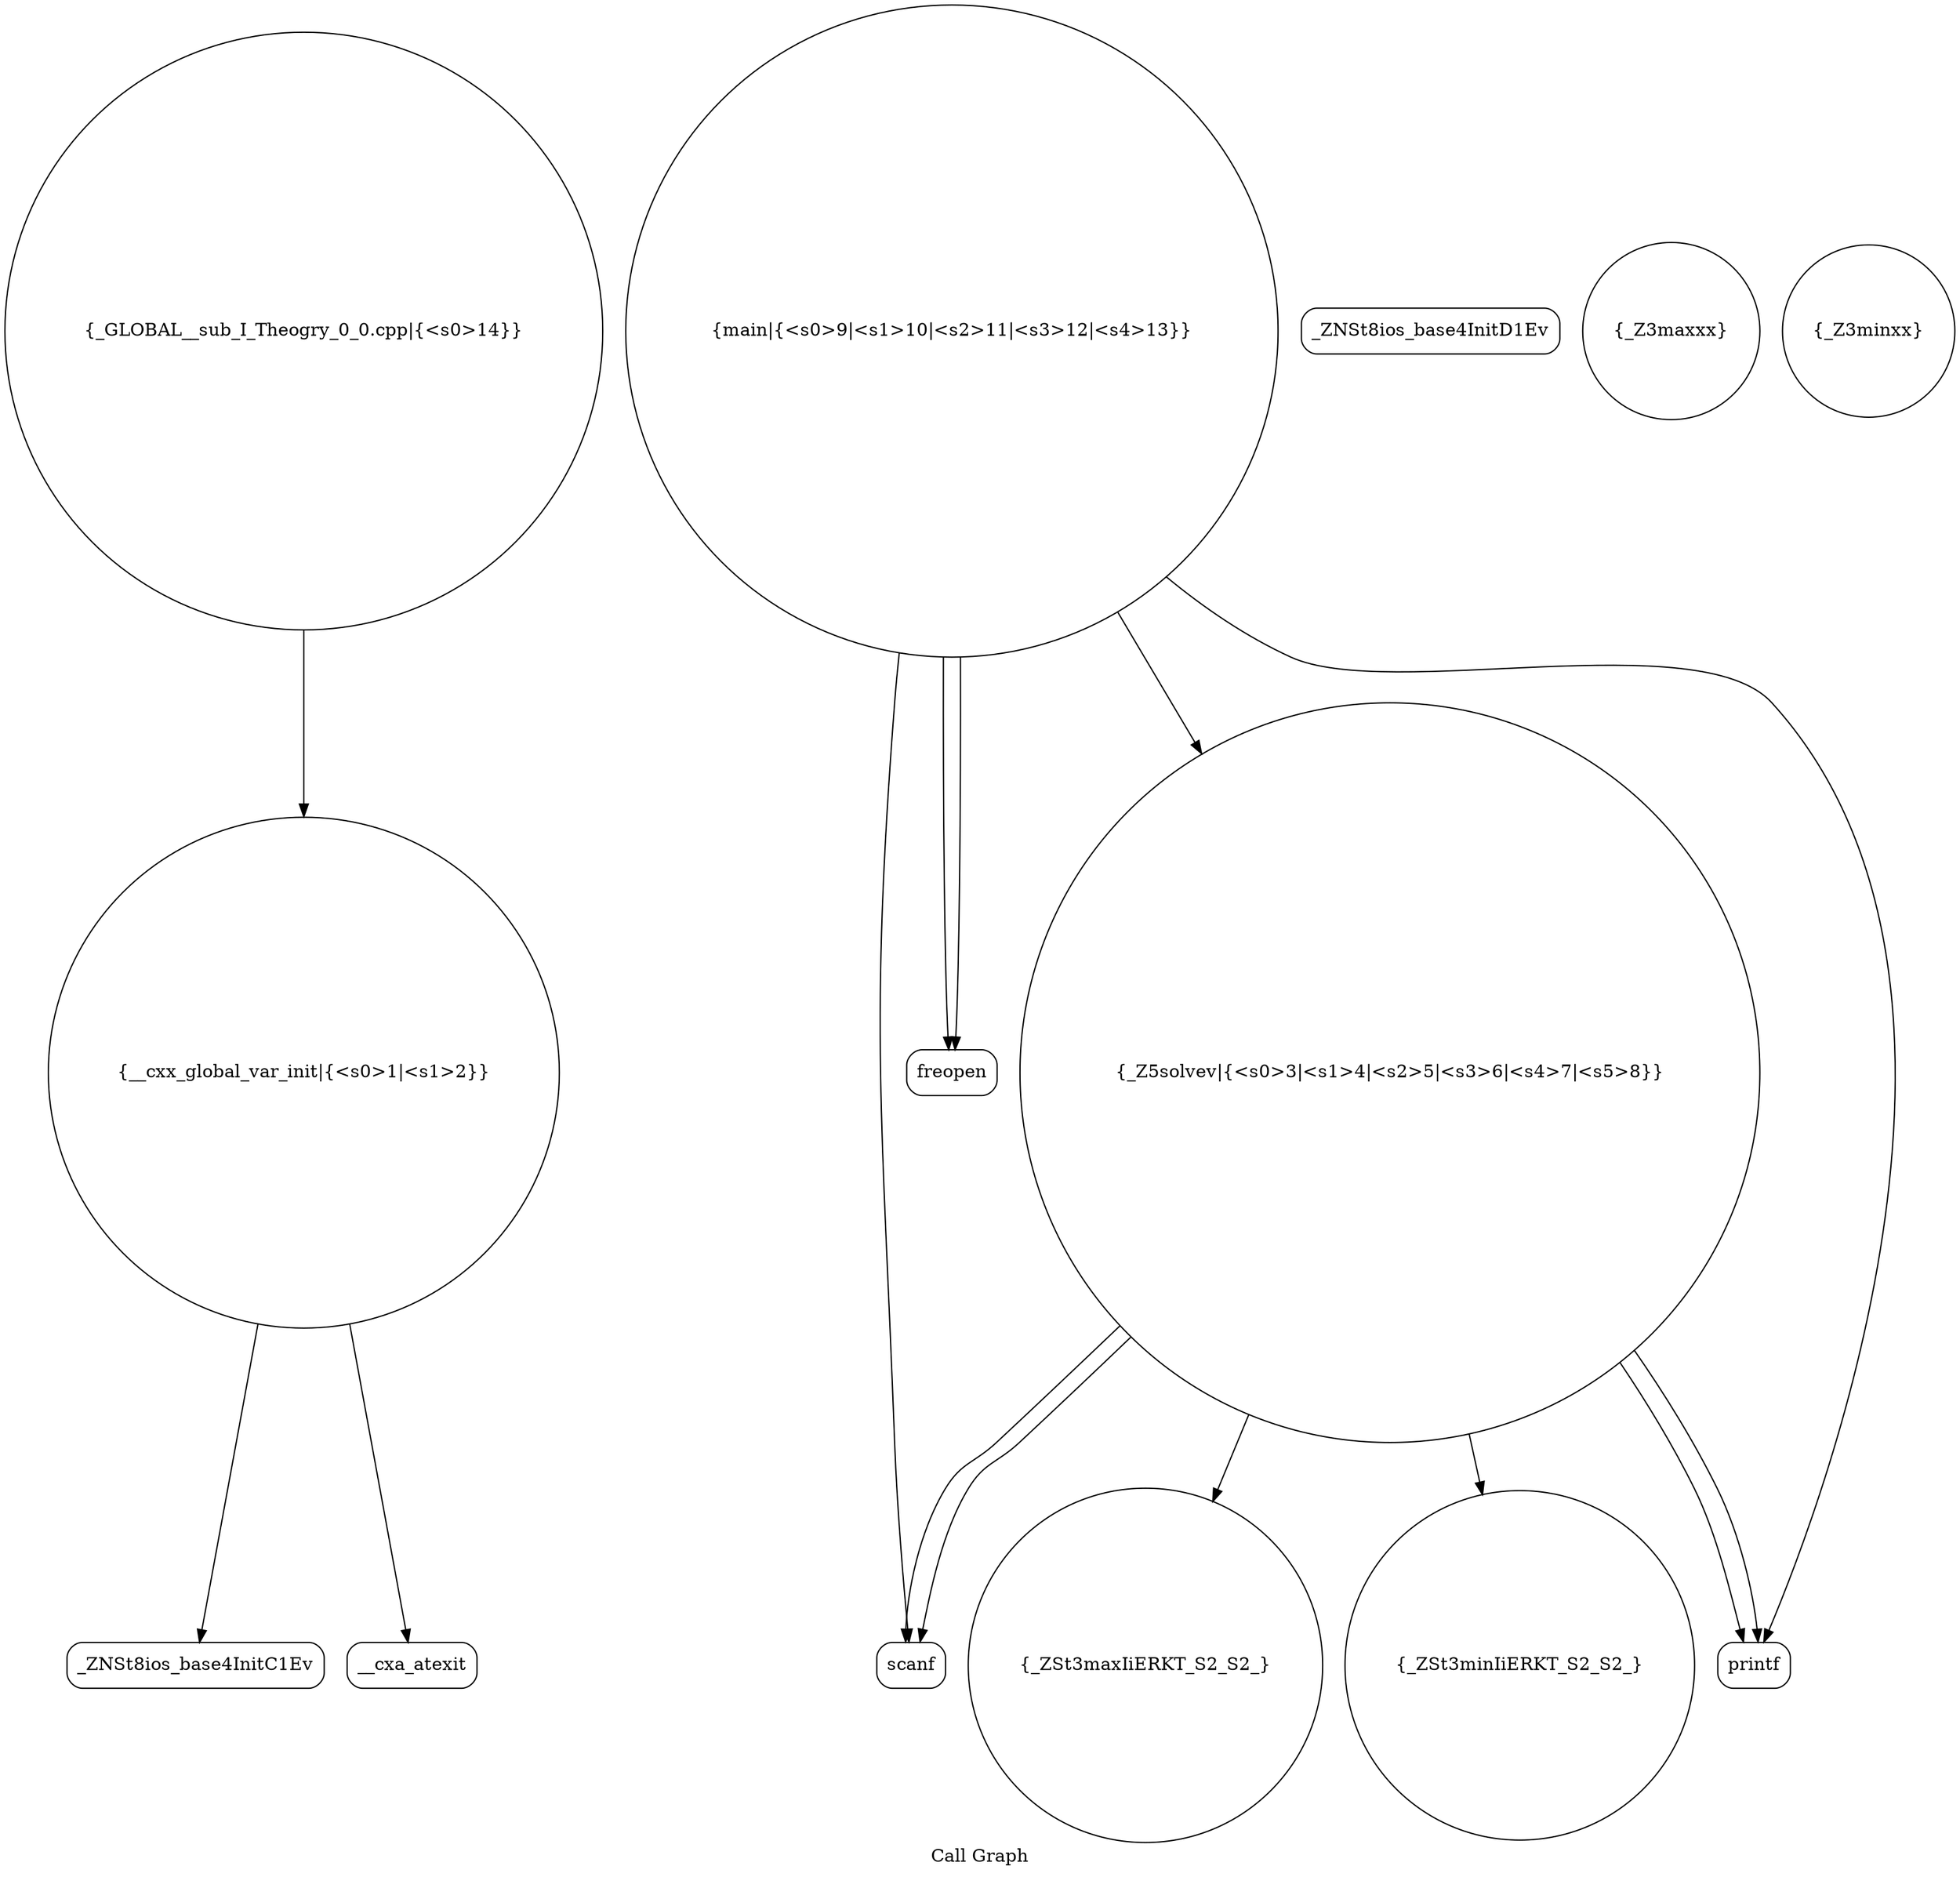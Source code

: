 digraph "Call Graph" {
	label="Call Graph";

	Node0x561c3cfeb050 [shape=record,shape=circle,label="{__cxx_global_var_init|{<s0>1|<s1>2}}"];
	Node0x561c3cfeb050:s0 -> Node0x561c3cfeb4e0[color=black];
	Node0x561c3cfeb050:s1 -> Node0x561c3cfeb5e0[color=black];
	Node0x561c3cfeb7e0 [shape=record,shape=Mrecord,label="{scanf}"];
	Node0x561c3cfeb560 [shape=record,shape=Mrecord,label="{_ZNSt8ios_base4InitD1Ev}"];
	Node0x561c3cfeb8e0 [shape=record,shape=circle,label="{_ZSt3maxIiERKT_S2_S2_}"];
	Node0x561c3cfeb660 [shape=record,shape=circle,label="{_Z3maxxx}"];
	Node0x561c3cfeb9e0 [shape=record,shape=circle,label="{main|{<s0>9|<s1>10|<s2>11|<s3>12|<s4>13}}"];
	Node0x561c3cfeb9e0:s0 -> Node0x561c3cfeba60[color=black];
	Node0x561c3cfeb9e0:s1 -> Node0x561c3cfeba60[color=black];
	Node0x561c3cfeb9e0:s2 -> Node0x561c3cfeb7e0[color=black];
	Node0x561c3cfeb9e0:s3 -> Node0x561c3cfeb860[color=black];
	Node0x561c3cfeb9e0:s4 -> Node0x561c3cfeb760[color=black];
	Node0x561c3cfeb760 [shape=record,shape=circle,label="{_Z5solvev|{<s0>3|<s1>4|<s2>5|<s3>6|<s4>7|<s5>8}}"];
	Node0x561c3cfeb760:s0 -> Node0x561c3cfeb7e0[color=black];
	Node0x561c3cfeb760:s1 -> Node0x561c3cfeb7e0[color=black];
	Node0x561c3cfeb760:s2 -> Node0x561c3cfeb860[color=black];
	Node0x561c3cfeb760:s3 -> Node0x561c3cfeb8e0[color=black];
	Node0x561c3cfeb760:s4 -> Node0x561c3cfeb960[color=black];
	Node0x561c3cfeb760:s5 -> Node0x561c3cfeb860[color=black];
	Node0x561c3cfebae0 [shape=record,shape=circle,label="{_GLOBAL__sub_I_Theogry_0_0.cpp|{<s0>14}}"];
	Node0x561c3cfebae0:s0 -> Node0x561c3cfeb050[color=black];
	Node0x561c3cfeb4e0 [shape=record,shape=Mrecord,label="{_ZNSt8ios_base4InitC1Ev}"];
	Node0x561c3cfeb860 [shape=record,shape=Mrecord,label="{printf}"];
	Node0x561c3cfeb5e0 [shape=record,shape=Mrecord,label="{__cxa_atexit}"];
	Node0x561c3cfeb960 [shape=record,shape=circle,label="{_ZSt3minIiERKT_S2_S2_}"];
	Node0x561c3cfeb6e0 [shape=record,shape=circle,label="{_Z3minxx}"];
	Node0x561c3cfeba60 [shape=record,shape=Mrecord,label="{freopen}"];
}
